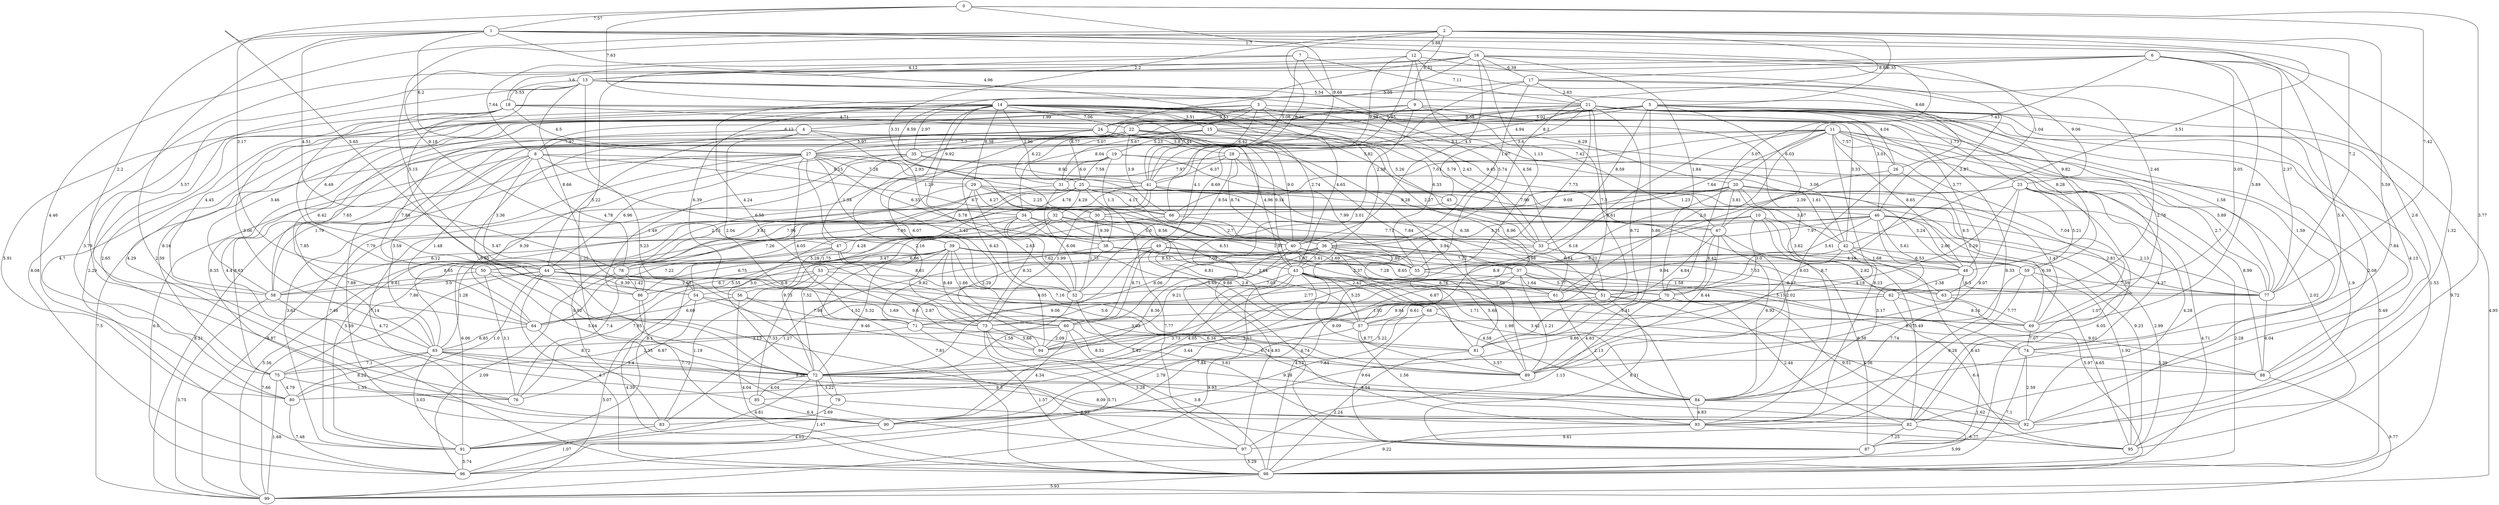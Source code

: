 graph G {
"0";
"1";
"2";
"3";
"4";
"5";
"6";
"7";
"8";
"9";
"10";
"11";
"12";
"13";
"14";
"15";
"16";
"17";
"18";
"19";
"20";
"21";
"22";
"23";
"24";
"25";
"26";
"27";
"28";
"29";
"30";
"31";
"32";
"33";
"34";
"35";
"36";
"37";
"38";
"39";
"40";
"41";
"42";
"43";
"44";
"45";
"46";
"47";
"48";
"49";
"50";
"51";
"52";
"53";
"54";
"55";
"56";
"57";
"58";
"59";
"60";
"61";
"62";
"63";
"64";
"65";
"66";
"67";
"68";
"69";
"70";
"71";
"72";
"73";
"74";
"75";
"76";
"77";
"78";
"79";
"80";
"81";
"82";
"83";
"84";
"85";
"86";
"87";
"88";
"89";
"90";
"91";
"92";
"93";
"94";
"95";
"96";
"97";
"98";
"99";
"35" -- "88" [label="8.99"];
"22" -- "57" [label="7.84"];
"29" -- "50" [label="2.13"];
"62" -- "64" [label="1.52"];
"21" -- "28" [label="4.94"];
"86" -- "90" [label="7.72"];
"28" -- "41" [label="6.37"];
"34" -- "52" [label="7.62"];
"31" -- "44" [label="1.81"];
"35" -- "41" [label="8.92"];
"26" -- "94" [label="8.21"];
"1" -- "64" [label="2.2"];
"50" -- "84" [label="6.34"];
"65" -- "84" [label="9.38"];
"78" -- "86" [label="1.42"];
"11" -- "48" [label="8.65"];
"13" -- "58" [label="5.57"];
"19" -- "91" [label="7.46"];
"21" -- "81" [label="8.72"];
"22" -- "65" [label="7.85"];
"14" -- "43" [label="4.65"];
"57" -- "81" [label="8.77"];
"58" -- "65" [label="4.72"];
"21" -- "59" [label="8.28"];
"5" -- "24" [label="5.02"];
"14" -- "77" [label="1.58"];
"9" -- "93" [label="8.33"];
"48" -- "77" [label="6.3"];
"29" -- "37" [label="2.7"];
"26" -- "89" [label="8.03"];
"5" -- "34" [label="8.04"];
"78" -- "89" [label="3.03"];
"29" -- "95" [label="9.23"];
"42" -- "57" [label="4.18"];
"43" -- "52" [label="7.05"];
"20" -- "82" [label="1.07"];
"54" -- "99" [label="5.07"];
"67" -- "89" [label="8.44"];
"49" -- "51" [label="2.37"];
"0" -- "14" [label="7.63"];
"16" -- "97" [label="1.25"];
"57" -- "90" [label="2.79"];
"2" -- "12" [label="3.88"];
"43" -- "91" [label="7.84"];
"82" -- "87" [label="7.25"];
"2" -- "38" [label="3.31"];
"22" -- "45" [label="5.82"];
"3" -- "55" [label="6.33"];
"73" -- "92" [label="9.28"];
"51" -- "88" [label="9.01"];
"79" -- "82" [label="6.93"];
"12" -- "41" [label="9.98"];
"13" -- "44" [label="5.15"];
"77" -- "88" [label="6.04"];
"11" -- "26" [label="7.57"];
"18" -- "72" [label="7.79"];
"44" -- "98" [label="4.7"];
"14" -- "65" [label="3.06"];
"11" -- "65" [label="3.59"];
"62" -- "95" [label="6.4"];
"40" -- "55" [label="1.89"];
"36" -- "37" [label="7.22"];
"11" -- "61" [label="2.0"];
"38" -- "55" [label="1.07"];
"15" -- "19" [label="5.23"];
"65" -- "75" [label="7.1"];
"42" -- "95" [label="1.92"];
"33" -- "98" [label="4.13"];
"93" -- "95" [label="6.77"];
"68" -- "87" [label="9.64"];
"51" -- "57" [label="6.61"];
"45" -- "83" [label="9.92"];
"32" -- "72" [label="9.73"];
"39" -- "64" [label="5.55"];
"21" -- "26" [label="4.04"];
"37" -- "80" [label="3.12"];
"5" -- "39" [label="2.93"];
"9" -- "60" [label="3.01"];
"36" -- "44" [label="8.53"];
"1" -- "70" [label="5.07"];
"49" -- "76" [label="7.85"];
"31" -- "52" [label="6.06"];
"74" -- "92" [label="2.59"];
"14" -- "29" [label="8.38"];
"30" -- "64" [label="7.22"];
"44" -- "58" [label="3.0"];
"6" -- "96" [label="8.08"];
"21" -- "95" [label="1.53"];
"13" -- "18" [label="5.53"];
"78" -- "96" [label="2.09"];
"44" -- "80" [label="1.0"];
"14" -- "41" [label="7.44"];
"3" -- "4" [label="1.99"];
"23" -- "89" [label="9.07"];
"21" -- "57" [label="3.61"];
"59" -- "89" [label="8.07"];
"75" -- "99" [label="1.68"];
"25" -- "89" [label="1.68"];
"37" -- "89" [label="1.21"];
"22" -- "40" [label="9.0"];
"16" -- "24" [label="5.05"];
"6" -- "47" [label="9.18"];
"39" -- "87" [label="4.74"];
"36" -- "43" [label="5.61"];
"9" -- "15" [label="5.85"];
"16" -- "62" [label="2.46"];
"2" -- "97" [label="5.47"];
"22" -- "94" [label="6.43"];
"41" -- "91" [label="5.59"];
"8" -- "64" [label="1.48"];
"26" -- "63" [label="6.5"];
"46" -- "58" [label="6.12"];
"25" -- "34" [label="4.78"];
"2" -- "36" [label="8.2"];
"0" -- "92" [label="3.77"];
"97" -- "98" [label="5.29"];
"9" -- "46" [label="3.01"];
"38" -- "70" [label="8.65"];
"9" -- "48" [label="3.77"];
"72" -- "82" [label="8.09"];
"37" -- "61" [label="1.64"];
"46" -- "91" [label="6.06"];
"21" -- "75" [label="8.16"];
"2" -- "5" [label="6.35"];
"24" -- "42" [label="3.06"];
"5" -- "8" [label="6.12"];
"20" -- "48" [label="3.24"];
"3" -- "24" [label="3.53"];
"73" -- "97" [label="3.28"];
"20" -- "30" [label="9.08"];
"59" -- "77" [label="7.59"];
"36" -- "89" [label="5.68"];
"34" -- "57" [label="2.64"];
"17" -- "23" [label="9.06"];
"18" -- "20" [label="6.29"];
"38" -- "83" [label="1.27"];
"51" -- "73" [label="1.92"];
"56" -- "98" [label="4.04"];
"41" -- "69" [label="1.47"];
"8" -- "78" [label="4.78"];
"22" -- "66" [label="3.9"];
"14" -- "36" [label="2.38"];
"11" -- "98" [label="5.49"];
"84" -- "92" [label="1.62"];
"32" -- "74" [label="1.58"];
"82" -- "97" [label="9.61"];
"21" -- "24" [label="9.38"];
"2" -- "80" [label="4.46"];
"7" -- "21" [label="7.11"];
"55" -- "63" [label="6.17"];
"11" -- "94" [label="6.18"];
"61" -- "72" [label="3.73"];
"2" -- "74" [label="5.59"];
"29" -- "66" [label="2.25"];
"43" -- "51" [label="8.76"];
"13" -- "54" [label="8.66"];
"41" -- "78" [label="7.96"];
"47" -- "89" [label="5.6"];
"12" -- "13" [label="2.2"];
"1" -- "16" [label="1.7"];
"67" -- "84" [label="6.92"];
"58" -- "99" [label="3.75"];
"91" -- "96" [label="5.74"];
"70" -- "82" [label="2.44"];
"25" -- "95" [label="2.99"];
"34" -- "75" [label="7.86"];
"39" -- "81" [label="7.16"];
"51" -- "87" [label="8.31"];
"90" -- "91" [label="4.03"];
"53" -- "85" [label="7.33"];
"15" -- "99" [label="7.5"];
"65" -- "91" [label="3.03"];
"20" -- "94" [label="8.9"];
"44" -- "51" [label="2.65"];
"39" -- "60" [label="1.66"];
"32" -- "98" [label="7.81"];
"5" -- "99" [label="4.95"];
"47" -- "76" [label="7.4"];
"21" -- "64" [label="6.42"];
"4" -- "8" [label="7.97"];
"23" -- "78" [label="7.95"];
"25" -- "32" [label="4.29"];
"33" -- "63" [label="2.82"];
"16" -- "17" [label="6.39"];
"30" -- "33" [label="7.71"];
"51" -- "92" [label="4.36"];
"22" -- "27" [label="7.7"];
"18" -- "27" [label="4.5"];
"16" -- "55" [label="1.13"];
"72" -- "84" [label="8.54"];
"53" -- "94" [label="2.87"];
"65" -- "92" [label="8.5"];
"31" -- "66" [label="4.17"];
"1" -- "98" [label="2.59"];
"16" -- "70" [label="1.84"];
"39" -- "53" [label="6.86"];
"20" -- "67" [label="3.81"];
"43" -- "84" [label="4.58"];
"34" -- "99" [label="5.56"];
"14" -- "35" [label="2.97"];
"60" -- "89" [label="8.52"];
"19" -- "31" [label="6.0"];
"37" -- "73" [label="2.77"];
"53" -- "54" [label="6.8"];
"33" -- "48" [label="1.68"];
"39" -- "71" [label="9.82"];
"28" -- "40" [label="8.74"];
"52" -- "93" [label="3.61"];
"17" -- "21" [label="2.63"];
"34" -- "55" [label="6.51"];
"16" -- "46" [label="1.04"];
"72" -- "91" [label="4.81"];
"18" -- "44" [label="6.49"];
"49" -- "59" [label="6.84"];
"13" -- "21" [label="5.54"];
"0" -- "54" [label="5.65"];
"14" -- "42" [label="3.33"];
"23" -- "92" [label="4.28"];
"14" -- "76" [label="2.65"];
"70" -- "89" [label="4.83"];
"3" -- "41" [label="6.42"];
"54" -- "60" [label="9.6"];
"35" -- "47" [label="1.38"];
"4" -- "72" [label="5.05"];
"74" -- "88" [label="5.39"];
"40" -- "72" [label="8.36"];
"4" -- "86" [label="7.86"];
"44" -- "54" [label="9.39"];
"69" -- "74" [label="7.07"];
"1" -- "22" [label="4.96"];
"49" -- "60" [label="8.71"];
"24" -- "58" [label="7.65"];
"46" -- "77" [label="2.13"];
"47" -- "65" [label="1.28"];
"68" -- "90" [label="7.84"];
"18" -- "80" [label="5.91"];
"15" -- "40" [label="2.74"];
"21" -- "69" [label="2.76"];
"46" -- "55" [label="5.61"];
"71" -- "98" [label="1.57"];
"59" -- "93" [label="9.28"];
"23" -- "51" [label="5.29"];
"25" -- "93" [label="5.41"];
"37" -- "69" [label="5.15"];
"34" -- "73" [label="8.32"];
"8" -- "44" [label="3.36"];
"81" -- "98" [label="2.24"];
"79" -- "83" [label="2.69"];
"27" -- "73" [label="2.16"];
"6" -- "69" [label="5.89"];
"53" -- "83" [label="1.19"];
"24" -- "27" [label="5.97"];
"39" -- "62" [label="7.53"];
"7" -- "81" [label="7.3"];
"42" -- "87" [label="6.43"];
"46" -- "84" [label="3.17"];
"83" -- "96" [label="1.07"];
"18" -- "75" [label="3.79"];
"28" -- "31" [label="7.97"];
"85" -- "90" [label="6.4"];
"14" -- "94" [label="3.42"];
"29" -- "30" [label="4.27"];
"10" -- "70" [label="3.0"];
"22" -- "39" [label="1.29"];
"74" -- "96" [label="7.1"];
"39" -- "72" [label="5.32"];
"36" -- "94" [label="9.21"];
"1" -- "84" [label="5.4"];
"1" -- "78" [label="4.51"];
"17" -- "52" [label="8.69"];
"12" -- "61" [label="4.56"];
"43" -- "57" [label="5.25"];
"67" -- "68" [label="4.84"];
"22" -- "85" [label="4.4"];
"68" -- "72" [label="5.22"];
"66" -- "72" [label="7.52"];
"8" -- "75" [label="8.63"];
"21" -- "87" [label="1.9"];
"14" -- "33" [label="5.79"];
"45" -- "84" [label="2.02"];
"32" -- "55" [label="1.91"];
"82" -- "98" [label="5.99"];
"0" -- "77" [label="7.42"];
"11" -- "93" [label="8.23"];
"27" -- "71" [label="4.05"];
"40" -- "61" [label="7.28"];
"41" -- "73" [label="1.99"];
"88" -- "99" [label="9.77"];
"49" -- "57" [label="9.88"];
"21" -- "58" [label="3.46"];
"27" -- "38" [label="6.33"];
"10" -- "82" [label="5.49"];
"25" -- "90" [label="7.14"];
"6" -- "20" [label="7.43"];
"4" -- "44" [label="5.22"];
"5" -- "33" [label="8.59"];
"11" -- "82" [label="4.37"];
"50" -- "76" [label="3.1"];
"12" -- "51" [label="2.87"];
"36" -- "48" [label="5.98"];
"19" -- "99" [label="8.87"];
"5" -- "92" [label="2.08"];
"17" -- "82" [label="4.13"];
"49" -- "50" [label="3.47"];
"43" -- "68" [label="2.42"];
"23" -- "87" [label="6.05"];
"43" -- "90" [label="3.44"];
"59" -- "95" [label="4.65"];
"21" -- "45" [label="3.6"];
"4" -- "43" [label="4.96"];
"24" -- "81" [label="3.94"];
"16" -- "30" [label="8.59"];
"21" -- "23" [label="1.73"];
"36" -- "81" [label="6.87"];
"11" -- "33" [label="7.64"];
"8" -- "96" [label="6.0"];
"44" -- "69" [label="4.05"];
"14" -- "58" [label="4.45"];
"56" -- "64" [label="6.69"];
"44" -- "99" [label="7.66"];
"3" -- "25" [label="8.77"];
"27" -- "52" [label="6.07"];
"60" -- "94" [label="2.09"];
"28" -- "55" [label="7.99"];
"9" -- "80" [label="4.7"];
"27" -- "42" [label="1.61"];
"81" -- "89" [label="3.57"];
"32" -- "40" [label="5.0"];
"27" -- "64" [label="9.39"];
"23" -- "30" [label="2.39"];
"3" -- "76" [label="4.29"];
"65" -- "80" [label="8.22"];
"67" -- "70" [label="8.42"];
"68" -- "74" [label="1.98"];
"56" -- "71" [label="7.98"];
"33" -- "91" [label="5.42"];
"20" -- "62" [label="3.62"];
"1" -- "50" [label="3.17"];
"0" -- "41" [label="9.68"];
"62" -- "71" [label="9.94"];
"25" -- "87" [label="7.77"];
"36" -- "71" [label="6.06"];
"37" -- "95" [label="9.51"];
"11" -- "95" [label="2.02"];
"24" -- "69" [label="7.04"];
"2" -- "77" [label="7.2"];
"42" -- "61" [label="9.94"];
"53" -- "77" [label="2.8"];
"15" -- "27" [label="5.07"];
"13" -- "55" [label="5.74"];
"20" -- "86" [label="7.26"];
"48" -- "62" [label="2.38"];
"5" -- "81" [label="5.86"];
"23" -- "98" [label="2.28"];
"47" -- "68" [label="8.81"];
"71" -- "75" [label="2.35"];
"25" -- "54" [label="4.28"];
"39" -- "98" [label="5.97"];
"19" -- "40" [label="1.3"];
"46" -- "48" [label="5.61"];
"72" -- "96" [label="1.47"];
"47" -- "53" [label="1.75"];
"36" -- "78" [label="7.09"];
"2" -- "42" [label="3.51"];
"8" -- "41" [label="8.15"];
"30" -- "57" [label="6.81"];
"39" -- "86" [label="6.75"];
"4" -- "52" [label="5.78"];
"34" -- "36" [label="8.56"];
"17" -- "36" [label="1.97"];
"7" -- "41" [label="3.06"];
"53" -- "86" [label="6.7"];
"54" -- "76" [label="6.87"];
"13" -- "48" [label="9.82"];
"5" -- "90" [label="8.35"];
"14" -- "15" [label="3.51"];
"6" -- "88" [label="2.6"];
"64" -- "72" [label="8.72"];
"0" -- "1" [label="7.57"];
"46" -- "59" [label="2.66"];
"20" -- "42" [label="3.67"];
"10" -- "91" [label="8.1"];
"60" -- "65" [label="3.13"];
"21" -- "43" [label="7.73"];
"7" -- "8" [label="7.64"];
"11" -- "77" [label="5.89"];
"24" -- "83" [label="7.88"];
"38" -- "71" [label="2.29"];
"15" -- "67" [label="9.45"];
"13" -- "79" [label="5.23"];
"63" -- "69" [label="7.77"];
"11" -- "35" [label="3.1"];
"27" -- "99" [label="8.21"];
"24" -- "31" [label="6.22"];
"14" -- "22" [label="7.06"];
"5" -- "67" [label="6.03"];
"17" -- "73" [label="4.24"];
"20" -- "66" [label="1.23"];
"41" -- "67" [label="9.28"];
"14" -- "56" [label="6.39"];
"60" -- "98" [label="3.8"];
"21" -- "74" [label="1.59"];
"43" -- "85" [label="4.05"];
"24" -- "43" [label="9.34"];
"14" -- "34" [label="9.92"];
"73" -- "96" [label="5.71"];
"4" -- "28" [label="5.8"];
"86" -- "98" [label="4.39"];
"28" -- "49" [label="8.54"];
"35" -- "86" [label="1.49"];
"61" -- "84" [label="2.13"];
"11" -- "66" [label="7.01"];
"70" -- "97" [label="1.13"];
"3" -- "33" [label="2.43"];
"29" -- "52" [label="2.63"];
"48" -- "84" [label="7.74"];
"75" -- "76" [label="1.55"];
"54" -- "94" [label="9.46"];
"10" -- "63" [label="4.19"];
"49" -- "72" [label="9.06"];
"29" -- "72" [label="3.0"];
"14" -- "25" [label="2.96"];
"65" -- "72" [label="3.4"];
"42" -- "90" [label="9.86"];
"66" -- "68" [label="1.69"];
"56" -- "73" [label="1.69"];
"43" -- "74" [label="1.71"];
"46" -- "69" [label="6.39"];
"10" -- "77" [label="2.81"];
"84" -- "93" [label="4.83"];
"46" -- "47" [label="7.97"];
"98" -- "99" [label="5.93"];
"62" -- "69" [label="8.14"];
"23" -- "59" [label="5.21"];
"6" -- "17" [label="8.89"];
"8" -- "36" [label="6.7"];
"35" -- "44" [label="6.96"];
"27" -- "91" [label="3.61"];
"24" -- "71" [label="2.04"];
"30" -- "52" [label="1.73"];
"13" -- "91" [label="2.29"];
"42" -- "59" [label="6.53"];
"6" -- "77" [label="2.37"];
"3" -- "93" [label="8.7"];
"67" -- "87" [label="6.38"];
"50" -- "58" [label="8.61"];
"55" -- "99" [label="9.93"];
"43" -- "89" [label="9.09"];
"27" -- "58" [label="1.79"];
"37" -- "70" [label="5.77"];
"8" -- "43" [label="6.58"];
"7" -- "13" [label="4.12"];
"32" -- "56" [label="5.28"];
"73" -- "94" [label="5.66"];
"1" -- "92" [label="1.32"];
"52" -- "72" [label="1.58"];
"2" -- "66" [label="6.31"];
"50" -- "72" [label="5.64"];
"18" -- "33" [label="5.26"];
"75" -- "80" [label="4.79"];
"5" -- "88" [label="7.84"];
"40" -- "84" [label="3.42"];
"22" -- "93" [label="5.69"];
"19" -- "77" [label="2.7"];
"5" -- "98" [label="9.72"];
"27" -- "29" [label="7.28"];
"57" -- "93" [label="1.56"];
"19" -- "51" [label="8.96"];
"2" -- "9" [label="6.31"];
"41" -- "98" [label="4.71"];
"71" -- "88" [label="6.74"];
"27" -- "51" [label="6.38"];
"80" -- "96" [label="7.48"];
"93" -- "98" [label="9.22"];
"19" -- "25" [label="7.58"];
"14" -- "67" [label="7.42"];
"16" -- "18" [label="3.6"];
"72" -- "79" [label="3.22"];
"39" -- "73" [label="8.49"];
"30" -- "38" [label="9.39"];
"10" -- "40" [label="3.71"];
"41" -- "46" [label="7.99"];
"18" -- "24" [label="4.71"];
"16" -- "40" [label="4.5"];
"6" -- "63" [label="3.05"];
"72" -- "85" [label="4.04"];
"9" -- "31" [label="5.67"];
"12" -- "60" [label="4.1"];
"64" -- "65" [label="6.85"];
"41" -- "65" [label="8.65"];
"40" -- "97" [label="4.83"];
"12" -- "26" [label="8.68"];
"1" -- "27" [label="6.2"];
"60" -- "90" [label="4.34"];
"15" -- "37" [label="2.27"];
}
